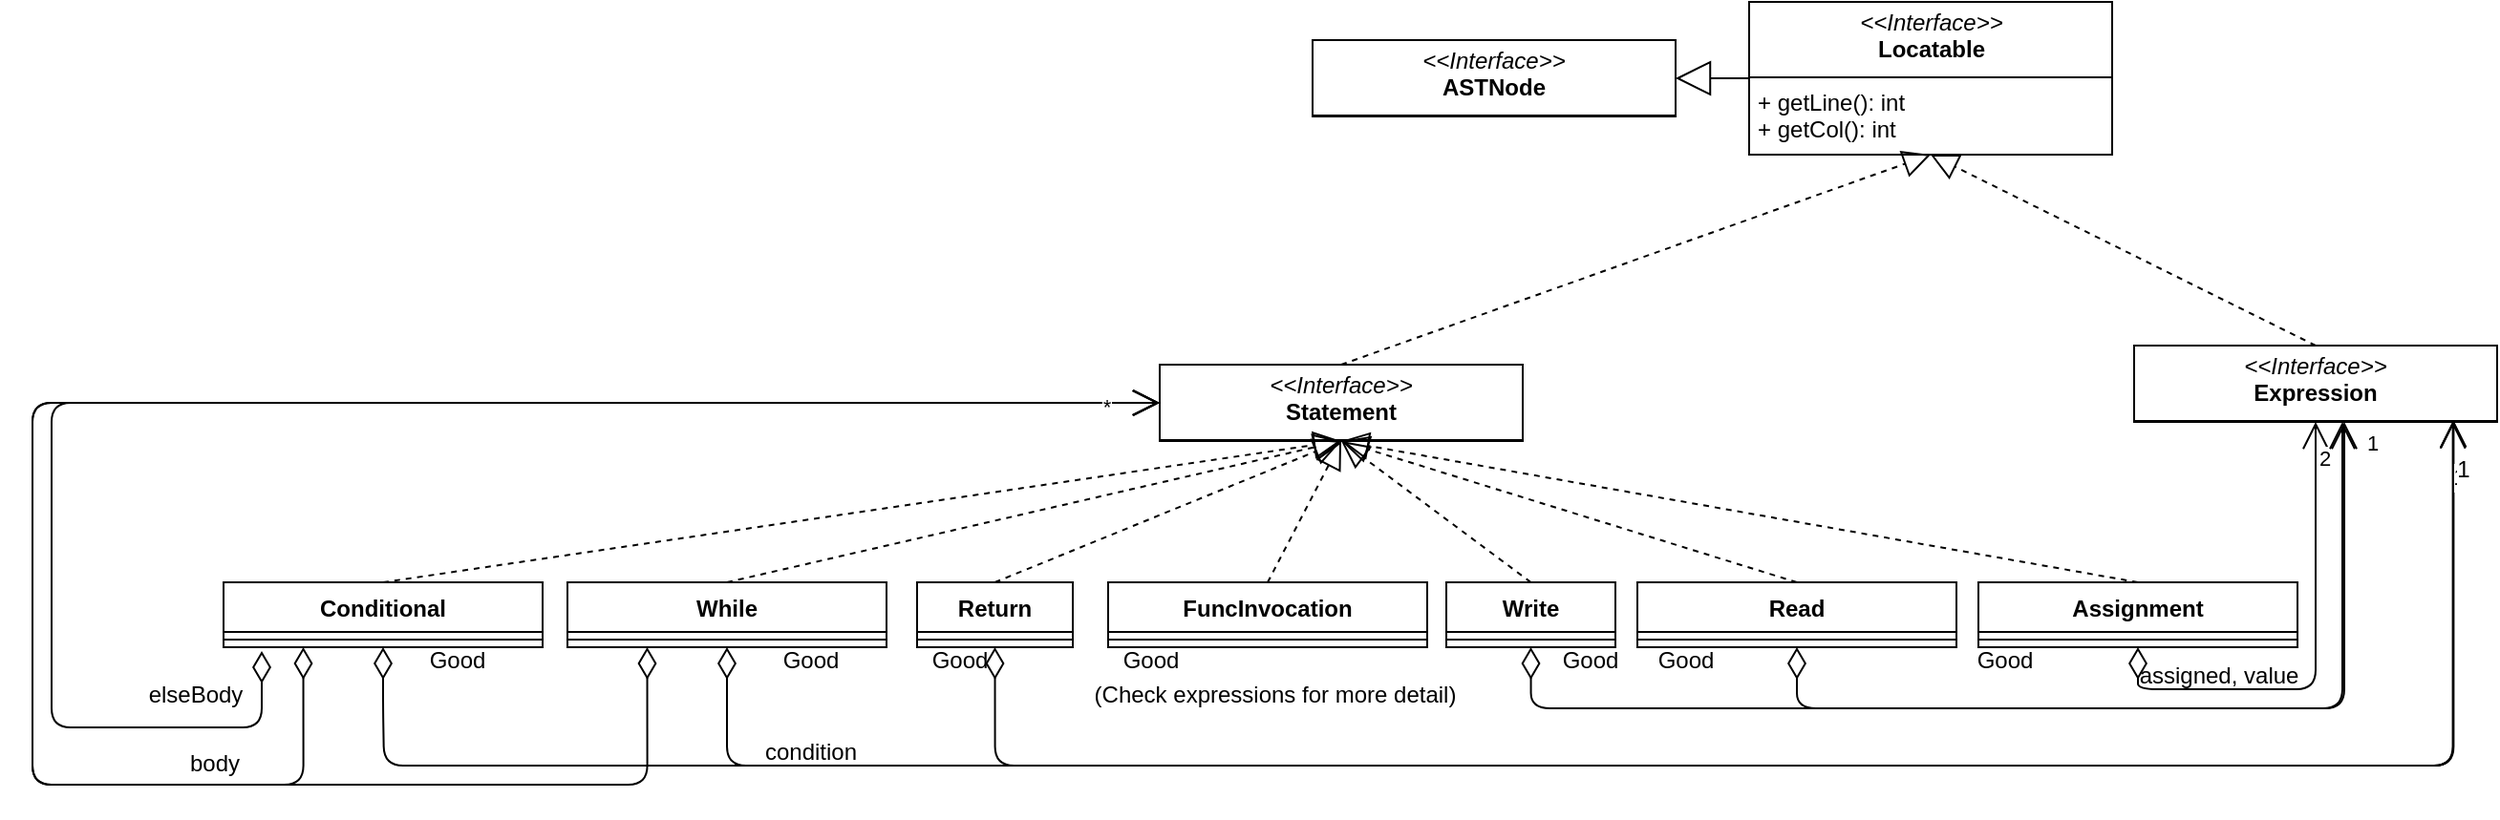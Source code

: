 <mxfile version="26.0.16">
  <diagram id="vZv2f6N4h2fVlUgS8-mH" name="Page-1">
    <mxGraphModel dx="2714" dy="886" grid="1" gridSize="10" guides="1" tooltips="1" connect="1" arrows="1" fold="1" page="1" pageScale="1" pageWidth="827" pageHeight="1169" math="0" shadow="0">
      <root>
        <mxCell id="0" />
        <mxCell id="1" parent="0" />
        <mxCell id="Nu7ug7uPrZ7eWtUiJU7z-2" value="Assignment" style="swimlane;fontStyle=1;align=center;verticalAlign=top;childLayout=stackLayout;horizontal=1;startSize=26;horizontalStack=0;resizeParent=1;resizeParentMax=0;resizeLast=0;collapsible=1;marginBottom=0;" parent="1" vertex="1">
          <mxGeometry x="408.5" y="334" width="167" height="34" as="geometry">
            <mxRectangle x="300" y="334" width="100" height="30" as="alternateBounds" />
          </mxGeometry>
        </mxCell>
        <mxCell id="Nu7ug7uPrZ7eWtUiJU7z-4" value="" style="line;strokeWidth=1;fillColor=none;align=left;verticalAlign=middle;spacingTop=-1;spacingLeft=3;spacingRight=3;rotatable=0;labelPosition=right;points=[];portConstraint=eastwest;" parent="Nu7ug7uPrZ7eWtUiJU7z-2" vertex="1">
          <mxGeometry y="26" width="167" height="8" as="geometry" />
        </mxCell>
        <mxCell id="Nu7ug7uPrZ7eWtUiJU7z-6" value="&lt;p style=&quot;margin:0px;margin-top:4px;text-align:center;&quot;&gt;&lt;i&gt;&amp;lt;&amp;lt;Interface&amp;gt;&amp;gt;&lt;/i&gt;&lt;br&gt;&lt;b&gt;Expression&lt;/b&gt;&lt;/p&gt;&lt;hr size=&quot;1&quot; style=&quot;border-style:solid;&quot;&gt;&lt;p style=&quot;margin:0px;margin-left:4px;&quot;&gt;&lt;br&gt;&lt;/p&gt;" style="verticalAlign=top;align=left;overflow=fill;html=1;whiteSpace=wrap;" parent="1" vertex="1">
          <mxGeometry x="490" y="210" width="190" height="40" as="geometry" />
        </mxCell>
        <mxCell id="Nu7ug7uPrZ7eWtUiJU7z-8" value="2" style="endArrow=open;html=1;endSize=12;startArrow=diamondThin;startSize=14;startFill=0;edgeStyle=orthogonalEdgeStyle;align=left;verticalAlign=bottom;exitX=0.5;exitY=1;exitDx=0;exitDy=0;entryX=0.5;entryY=1;entryDx=0;entryDy=0;" parent="1" source="Nu7ug7uPrZ7eWtUiJU7z-2" target="Nu7ug7uPrZ7eWtUiJU7z-6" edge="1">
          <mxGeometry x="0.78" relative="1" as="geometry">
            <mxPoint x="467" y="399" as="sourcePoint" />
            <mxPoint x="537" y="490" as="targetPoint" />
            <mxPoint as="offset" />
            <Array as="points">
              <mxPoint x="492" y="390" />
              <mxPoint x="585" y="390" />
            </Array>
          </mxGeometry>
        </mxCell>
        <mxCell id="Nu7ug7uPrZ7eWtUiJU7z-9" value="&lt;p style=&quot;margin:0px;margin-top:4px;text-align:center;&quot;&gt;&lt;i&gt;&amp;lt;&amp;lt;Interface&amp;gt;&amp;gt;&lt;/i&gt;&lt;br&gt;&lt;b&gt;Statement&lt;/b&gt;&lt;/p&gt;&lt;hr size=&quot;1&quot; style=&quot;border-style:solid;&quot;&gt;&lt;p style=&quot;margin:0px;margin-left:4px;&quot;&gt;&lt;br&gt;&lt;/p&gt;" style="verticalAlign=top;align=left;overflow=fill;html=1;whiteSpace=wrap;" parent="1" vertex="1">
          <mxGeometry x="-20" y="220" width="190" height="40" as="geometry" />
        </mxCell>
        <mxCell id="Nu7ug7uPrZ7eWtUiJU7z-10" value="" style="endArrow=block;dashed=1;endFill=0;endSize=12;html=1;entryX=0.5;entryY=1;entryDx=0;entryDy=0;exitX=0.5;exitY=0;exitDx=0;exitDy=0;" parent="1" source="Nu7ug7uPrZ7eWtUiJU7z-2" target="Nu7ug7uPrZ7eWtUiJU7z-9" edge="1">
          <mxGeometry width="160" relative="1" as="geometry">
            <mxPoint x="250" y="470" as="sourcePoint" />
            <mxPoint x="410" y="470" as="targetPoint" />
          </mxGeometry>
        </mxCell>
        <mxCell id="Nu7ug7uPrZ7eWtUiJU7z-11" value="&lt;p style=&quot;margin:0px;margin-top:4px;text-align:center;&quot;&gt;&lt;i&gt;&amp;lt;&amp;lt;Interface&amp;gt;&amp;gt;&lt;/i&gt;&lt;br&gt;&lt;b&gt;ASTNode&lt;/b&gt;&lt;/p&gt;&lt;hr size=&quot;1&quot; style=&quot;border-style:solid;&quot;&gt;&lt;p style=&quot;margin:0px;margin-left:4px;&quot;&gt;&lt;br&gt;&lt;/p&gt;" style="verticalAlign=top;align=left;overflow=fill;html=1;whiteSpace=wrap;" parent="1" vertex="1">
          <mxGeometry x="60" y="50" width="190" height="40" as="geometry" />
        </mxCell>
        <mxCell id="Nu7ug7uPrZ7eWtUiJU7z-12" value="" style="endArrow=block;endSize=16;endFill=0;html=1;entryX=1;entryY=0.5;entryDx=0;entryDy=0;exitX=0;exitY=0.5;exitDx=0;exitDy=0;" parent="1" source="Nu7ug7uPrZ7eWtUiJU7z-13" target="Nu7ug7uPrZ7eWtUiJU7z-11" edge="1">
          <mxGeometry width="160" relative="1" as="geometry">
            <mxPoint x="528.5" y="139.66" as="sourcePoint" />
            <mxPoint x="688.5" y="139.66" as="targetPoint" />
          </mxGeometry>
        </mxCell>
        <mxCell id="Nu7ug7uPrZ7eWtUiJU7z-13" value="&lt;p style=&quot;margin:0px;margin-top:4px;text-align:center;&quot;&gt;&lt;i&gt;&amp;lt;&amp;lt;Interface&amp;gt;&amp;gt;&lt;/i&gt;&lt;br&gt;&lt;b&gt;Locatable&lt;/b&gt;&lt;/p&gt;&lt;div&gt;&lt;hr size=&quot;1&quot; style=&quot;border-style:solid;&quot;&gt;&lt;p style=&quot;margin:0px;margin-left:4px;&quot;&gt;+ getLine(): int&lt;/p&gt;&lt;p style=&quot;margin:0px;margin-left:4px;&quot;&gt;+ getCol(): int&lt;/p&gt;&lt;/div&gt;" style="verticalAlign=top;align=left;overflow=fill;html=1;whiteSpace=wrap;" parent="1" vertex="1">
          <mxGeometry x="288.5" y="30" width="190" height="80" as="geometry" />
        </mxCell>
        <mxCell id="Nu7ug7uPrZ7eWtUiJU7z-14" value="" style="endArrow=block;dashed=1;endFill=0;endSize=12;html=1;entryX=0.5;entryY=1;entryDx=0;entryDy=0;exitX=0.5;exitY=0;exitDx=0;exitDy=0;" parent="1" source="Nu7ug7uPrZ7eWtUiJU7z-9" target="Nu7ug7uPrZ7eWtUiJU7z-13" edge="1">
          <mxGeometry width="160" relative="1" as="geometry">
            <mxPoint x="394" y="370" as="sourcePoint" />
            <mxPoint x="394" y="320" as="targetPoint" />
          </mxGeometry>
        </mxCell>
        <mxCell id="F5KSVw0_bZo6kfACtw9F-1" value="" style="endArrow=block;dashed=1;endFill=0;endSize=12;html=1;entryX=0.5;entryY=1;entryDx=0;entryDy=0;exitX=0.5;exitY=0;exitDx=0;exitDy=0;" parent="1" source="Nu7ug7uPrZ7eWtUiJU7z-6" target="Nu7ug7uPrZ7eWtUiJU7z-13" edge="1">
          <mxGeometry width="160" relative="1" as="geometry">
            <mxPoint x="394" y="220" as="sourcePoint" />
            <mxPoint x="394" y="190" as="targetPoint" />
          </mxGeometry>
        </mxCell>
        <mxCell id="F5KSVw0_bZo6kfACtw9F-2" value="Read" style="swimlane;fontStyle=1;align=center;verticalAlign=top;childLayout=stackLayout;horizontal=1;startSize=26;horizontalStack=0;resizeParent=1;resizeParentMax=0;resizeLast=0;collapsible=1;marginBottom=0;" parent="1" vertex="1">
          <mxGeometry x="230" y="334" width="167" height="34" as="geometry">
            <mxRectangle x="121.5" y="334" width="70" height="30" as="alternateBounds" />
          </mxGeometry>
        </mxCell>
        <mxCell id="F5KSVw0_bZo6kfACtw9F-3" value="" style="line;strokeWidth=1;fillColor=none;align=left;verticalAlign=middle;spacingTop=-1;spacingLeft=3;spacingRight=3;rotatable=0;labelPosition=right;points=[];portConstraint=eastwest;" parent="F5KSVw0_bZo6kfACtw9F-2" vertex="1">
          <mxGeometry y="26" width="167" height="8" as="geometry" />
        </mxCell>
        <mxCell id="F5KSVw0_bZo6kfACtw9F-4" value="1" style="endArrow=open;html=1;endSize=12;startArrow=diamondThin;startSize=14;startFill=0;edgeStyle=orthogonalEdgeStyle;align=left;verticalAlign=bottom;exitX=0.5;exitY=1;exitDx=0;exitDy=0;" parent="1" source="F5KSVw0_bZo6kfACtw9F-2" edge="1">
          <mxGeometry x="0.915" y="-10" relative="1" as="geometry">
            <mxPoint x="477" y="317" as="sourcePoint" />
            <mxPoint x="600" y="250" as="targetPoint" />
            <mxPoint as="offset" />
            <Array as="points">
              <mxPoint x="314" y="400" />
              <mxPoint x="600" y="400" />
            </Array>
          </mxGeometry>
        </mxCell>
        <mxCell id="F5KSVw0_bZo6kfACtw9F-5" value="" style="endArrow=block;dashed=1;endFill=0;endSize=12;html=1;entryX=0.5;entryY=1;entryDx=0;entryDy=0;exitX=0.5;exitY=0;exitDx=0;exitDy=0;" parent="1" source="F5KSVw0_bZo6kfACtw9F-2" target="Nu7ug7uPrZ7eWtUiJU7z-9" edge="1">
          <mxGeometry width="160" relative="1" as="geometry">
            <mxPoint x="204.86" y="270" as="sourcePoint" />
            <mxPoint x="204.86" y="230" as="targetPoint" />
          </mxGeometry>
        </mxCell>
        <mxCell id="HR1X8e-F4O4L8hkxpuP_-1" value="FuncInvocation" style="swimlane;fontStyle=1;align=center;verticalAlign=top;childLayout=stackLayout;horizontal=1;startSize=26;horizontalStack=0;resizeParent=1;resizeParentMax=0;resizeLast=0;collapsible=1;marginBottom=0;" parent="1" vertex="1">
          <mxGeometry x="-47" y="334" width="167" height="34" as="geometry" />
        </mxCell>
        <mxCell id="HR1X8e-F4O4L8hkxpuP_-3" value="" style="line;strokeWidth=1;fillColor=none;align=left;verticalAlign=middle;spacingTop=-1;spacingLeft=3;spacingRight=3;rotatable=0;labelPosition=right;points=[];portConstraint=eastwest;" parent="HR1X8e-F4O4L8hkxpuP_-1" vertex="1">
          <mxGeometry y="26" width="167" height="8" as="geometry" />
        </mxCell>
        <mxCell id="HR1X8e-F4O4L8hkxpuP_-4" value="" style="endArrow=block;dashed=1;endFill=0;endSize=12;html=1;entryX=0.5;entryY=1;entryDx=0;entryDy=0;exitX=0.5;exitY=0;exitDx=0;exitDy=0;" parent="1" source="HR1X8e-F4O4L8hkxpuP_-1" target="Nu7ug7uPrZ7eWtUiJU7z-9" edge="1">
          <mxGeometry width="160" relative="1" as="geometry">
            <mxPoint x="215" y="344" as="sourcePoint" />
            <mxPoint x="394" y="260" as="targetPoint" />
          </mxGeometry>
        </mxCell>
        <mxCell id="HR1X8e-F4O4L8hkxpuP_-13" value="While" style="swimlane;fontStyle=1;align=center;verticalAlign=top;childLayout=stackLayout;horizontal=1;startSize=26;horizontalStack=0;resizeParent=1;resizeParentMax=0;resizeLast=0;collapsible=1;marginBottom=0;" parent="1" vertex="1">
          <mxGeometry x="-330" y="334" width="167" height="34" as="geometry" />
        </mxCell>
        <mxCell id="HR1X8e-F4O4L8hkxpuP_-15" value="" style="line;strokeWidth=1;fillColor=none;align=left;verticalAlign=middle;spacingTop=-1;spacingLeft=3;spacingRight=3;rotatable=0;labelPosition=right;points=[];portConstraint=eastwest;" parent="HR1X8e-F4O4L8hkxpuP_-13" vertex="1">
          <mxGeometry y="26" width="167" height="8" as="geometry" />
        </mxCell>
        <mxCell id="HR1X8e-F4O4L8hkxpuP_-16" value="" style="endArrow=open;html=1;endSize=12;startArrow=diamondThin;startSize=14;startFill=0;edgeStyle=orthogonalEdgeStyle;align=left;verticalAlign=bottom;exitX=0.5;exitY=1;exitDx=0;exitDy=0;entryX=0.88;entryY=0.979;entryDx=0;entryDy=0;entryPerimeter=0;" parent="1" source="HR1X8e-F4O4L8hkxpuP_-13" target="Nu7ug7uPrZ7eWtUiJU7z-6" edge="1">
          <mxGeometry x="0.859" y="1" relative="1" as="geometry">
            <mxPoint x="-146" y="404" as="sourcePoint" />
            <mxPoint x="643" y="260" as="targetPoint" />
            <mxPoint as="offset" />
            <Array as="points">
              <mxPoint x="-246" y="430" />
              <mxPoint x="657" y="430" />
            </Array>
          </mxGeometry>
        </mxCell>
        <mxCell id="HR1X8e-F4O4L8hkxpuP_-17" value="1" style="edgeLabel;html=1;align=center;verticalAlign=middle;resizable=0;points=[];fontSize=12;" parent="HR1X8e-F4O4L8hkxpuP_-16" connectable="0" vertex="1">
          <mxGeometry x="0.948" y="-3" relative="1" as="geometry">
            <mxPoint as="offset" />
          </mxGeometry>
        </mxCell>
        <mxCell id="HR1X8e-F4O4L8hkxpuP_-18" value="" style="endArrow=block;dashed=1;endFill=0;endSize=12;html=1;entryX=0.5;entryY=1;entryDx=0;entryDy=0;exitX=0.5;exitY=0;exitDx=0;exitDy=0;" parent="1" source="HR1X8e-F4O4L8hkxpuP_-13" target="Nu7ug7uPrZ7eWtUiJU7z-9" edge="1">
          <mxGeometry width="160" relative="1" as="geometry">
            <mxPoint x="-146" y="344" as="sourcePoint" />
            <mxPoint x="394" y="260" as="targetPoint" />
          </mxGeometry>
        </mxCell>
        <mxCell id="HR1X8e-F4O4L8hkxpuP_-19" value="Conditional" style="swimlane;fontStyle=1;align=center;verticalAlign=top;childLayout=stackLayout;horizontal=1;startSize=26;horizontalStack=0;resizeParent=1;resizeParentMax=0;resizeLast=0;collapsible=1;marginBottom=0;" parent="1" vertex="1">
          <mxGeometry x="-510" y="334" width="167" height="34" as="geometry" />
        </mxCell>
        <mxCell id="HR1X8e-F4O4L8hkxpuP_-20" value="" style="line;strokeWidth=1;fillColor=none;align=left;verticalAlign=middle;spacingTop=-1;spacingLeft=3;spacingRight=3;rotatable=0;labelPosition=right;points=[];portConstraint=eastwest;" parent="HR1X8e-F4O4L8hkxpuP_-19" vertex="1">
          <mxGeometry y="26" width="167" height="8" as="geometry" />
        </mxCell>
        <mxCell id="HR1X8e-F4O4L8hkxpuP_-22" value="" style="endArrow=open;html=1;endSize=12;startArrow=diamondThin;startSize=14;startFill=0;edgeStyle=orthogonalEdgeStyle;align=left;verticalAlign=bottom;exitX=0.25;exitY=1;exitDx=0;exitDy=0;entryX=0;entryY=0.5;entryDx=0;entryDy=0;" parent="1" source="HR1X8e-F4O4L8hkxpuP_-13" target="Nu7ug7uPrZ7eWtUiJU7z-9" edge="1">
          <mxGeometry x="0.859" y="1" relative="1" as="geometry">
            <mxPoint x="-139" y="378" as="sourcePoint" />
            <mxPoint x="667" y="259" as="targetPoint" />
            <mxPoint as="offset" />
            <Array as="points">
              <mxPoint x="-288" y="440" />
              <mxPoint x="-610" y="440" />
              <mxPoint x="-610" y="240" />
            </Array>
          </mxGeometry>
        </mxCell>
        <mxCell id="HR1X8e-F4O4L8hkxpuP_-26" value="" style="endArrow=block;dashed=1;endFill=0;endSize=12;html=1;entryX=0.5;entryY=1;entryDx=0;entryDy=0;exitX=0.5;exitY=0;exitDx=0;exitDy=0;" parent="1" source="HR1X8e-F4O4L8hkxpuP_-19" target="Nu7ug7uPrZ7eWtUiJU7z-9" edge="1">
          <mxGeometry width="160" relative="1" as="geometry">
            <mxPoint x="-139" y="344" as="sourcePoint" />
            <mxPoint x="394" y="260" as="targetPoint" />
          </mxGeometry>
        </mxCell>
        <mxCell id="HR1X8e-F4O4L8hkxpuP_-27" value="" style="endArrow=open;html=1;endSize=12;startArrow=diamondThin;startSize=14;startFill=0;edgeStyle=orthogonalEdgeStyle;align=left;verticalAlign=bottom;exitX=0.5;exitY=1;exitDx=0;exitDy=0;entryX=0.878;entryY=0.994;entryDx=0;entryDy=0;entryPerimeter=0;" parent="1" source="HR1X8e-F4O4L8hkxpuP_-19" target="Nu7ug7uPrZ7eWtUiJU7z-6" edge="1">
          <mxGeometry x="0.859" y="1" relative="1" as="geometry">
            <mxPoint x="-139" y="378" as="sourcePoint" />
            <mxPoint x="667" y="259" as="targetPoint" />
            <mxPoint as="offset" />
            <Array as="points">
              <mxPoint x="-426" y="400" />
              <mxPoint x="-426" y="400" />
              <mxPoint x="-426" y="430" />
              <mxPoint x="657" y="430" />
            </Array>
          </mxGeometry>
        </mxCell>
        <mxCell id="HR1X8e-F4O4L8hkxpuP_-29" value="" style="endArrow=open;html=1;endSize=12;startArrow=diamondThin;startSize=14;startFill=0;edgeStyle=orthogonalEdgeStyle;align=left;verticalAlign=bottom;entryX=0;entryY=0.5;entryDx=0;entryDy=0;exitX=0.25;exitY=1;exitDx=0;exitDy=0;" parent="1" source="HR1X8e-F4O4L8hkxpuP_-19" target="Nu7ug7uPrZ7eWtUiJU7z-9" edge="1">
          <mxGeometry x="0.859" y="1" relative="1" as="geometry">
            <mxPoint x="-370" y="370" as="sourcePoint" />
            <mxPoint x="288.5" y="260" as="targetPoint" />
            <mxPoint as="offset" />
            <Array as="points">
              <mxPoint x="-468" y="440" />
              <mxPoint x="-610" y="440" />
              <mxPoint x="-610" y="240" />
            </Array>
          </mxGeometry>
        </mxCell>
        <mxCell id="HR1X8e-F4O4L8hkxpuP_-31" value="Return" style="swimlane;fontStyle=1;align=center;verticalAlign=top;childLayout=stackLayout;horizontal=1;startSize=26;horizontalStack=0;resizeParent=1;resizeParentMax=0;resizeLast=0;collapsible=1;marginBottom=0;" parent="1" vertex="1">
          <mxGeometry x="-147" y="334" width="81.5" height="34" as="geometry">
            <mxRectangle x="300" y="334" width="100" height="30" as="alternateBounds" />
          </mxGeometry>
        </mxCell>
        <mxCell id="HR1X8e-F4O4L8hkxpuP_-32" value="" style="line;strokeWidth=1;fillColor=none;align=left;verticalAlign=middle;spacingTop=-1;spacingLeft=3;spacingRight=3;rotatable=0;labelPosition=right;points=[];portConstraint=eastwest;" parent="HR1X8e-F4O4L8hkxpuP_-31" vertex="1">
          <mxGeometry y="26" width="81.5" height="8" as="geometry" />
        </mxCell>
        <mxCell id="HR1X8e-F4O4L8hkxpuP_-35" value="" style="endArrow=open;html=1;endSize=12;startArrow=diamondThin;startSize=14;startFill=0;edgeStyle=orthogonalEdgeStyle;align=left;verticalAlign=bottom;exitX=0.5;exitY=1;exitDx=0;exitDy=0;entryX=0.879;entryY=0.978;entryDx=0;entryDy=0;entryPerimeter=0;" parent="1" source="HR1X8e-F4O4L8hkxpuP_-31" target="Nu7ug7uPrZ7eWtUiJU7z-6" edge="1">
          <mxGeometry x="0.859" y="1" relative="1" as="geometry">
            <mxPoint x="-140" y="378" as="sourcePoint" />
            <mxPoint x="660" y="250" as="targetPoint" />
            <mxPoint as="offset" />
            <Array as="points">
              <mxPoint x="-106" y="430" />
              <mxPoint x="657" y="430" />
            </Array>
          </mxGeometry>
        </mxCell>
        <mxCell id="HR1X8e-F4O4L8hkxpuP_-36" value="1" style="edgeLabel;html=1;align=center;verticalAlign=middle;resizable=0;points=[];fontSize=12;" parent="HR1X8e-F4O4L8hkxpuP_-35" connectable="0" vertex="1">
          <mxGeometry x="0.948" y="-3" relative="1" as="geometry">
            <mxPoint x="2" as="offset" />
          </mxGeometry>
        </mxCell>
        <mxCell id="HR1X8e-F4O4L8hkxpuP_-37" value="" style="endArrow=block;dashed=1;endFill=0;endSize=12;html=1;entryX=0.5;entryY=1;entryDx=0;entryDy=0;exitX=0.5;exitY=0;exitDx=0;exitDy=0;" parent="1" source="HR1X8e-F4O4L8hkxpuP_-31" target="Nu7ug7uPrZ7eWtUiJU7z-9" edge="1">
          <mxGeometry width="160" relative="1" as="geometry">
            <mxPoint x="144" y="344" as="sourcePoint" />
            <mxPoint x="394" y="260" as="targetPoint" />
          </mxGeometry>
        </mxCell>
        <mxCell id="CxQEVoUlbE7OvthY8f_t-7" value="assigned, value" style="text;html=1;align=center;verticalAlign=middle;resizable=0;points=[];autosize=1;strokeColor=none;fillColor=none;" parent="1" vertex="1">
          <mxGeometry x="478.5" y="368" width="110" height="30" as="geometry" />
        </mxCell>
        <mxCell id="CxQEVoUlbE7OvthY8f_t-8" value="Good" style="text;html=1;align=center;verticalAlign=middle;resizable=0;points=[];autosize=1;strokeColor=none;fillColor=none;" parent="1" vertex="1">
          <mxGeometry x="397" y="360" width="50" height="30" as="geometry" />
        </mxCell>
        <mxCell id="CxQEVoUlbE7OvthY8f_t-9" value="Write" style="swimlane;fontStyle=1;align=center;verticalAlign=top;childLayout=stackLayout;horizontal=1;startSize=26;horizontalStack=0;resizeParent=1;resizeParentMax=0;resizeLast=0;collapsible=1;marginBottom=0;" parent="1" vertex="1">
          <mxGeometry x="130" y="334" width="88.5" height="34" as="geometry">
            <mxRectangle x="121.5" y="334" width="70" height="30" as="alternateBounds" />
          </mxGeometry>
        </mxCell>
        <mxCell id="CxQEVoUlbE7OvthY8f_t-10" value="" style="line;strokeWidth=1;fillColor=none;align=left;verticalAlign=middle;spacingTop=-1;spacingLeft=3;spacingRight=3;rotatable=0;labelPosition=right;points=[];portConstraint=eastwest;" parent="CxQEVoUlbE7OvthY8f_t-9" vertex="1">
          <mxGeometry y="26" width="88.5" height="8" as="geometry" />
        </mxCell>
        <mxCell id="CxQEVoUlbE7OvthY8f_t-11" value="" style="endArrow=open;html=1;endSize=12;startArrow=diamondThin;startSize=14;startFill=0;edgeStyle=orthogonalEdgeStyle;align=left;verticalAlign=bottom;exitX=0.5;exitY=1;exitDx=0;exitDy=0;entryX=0.575;entryY=1;entryDx=0;entryDy=0;entryPerimeter=0;" parent="1" source="CxQEVoUlbE7OvthY8f_t-9" target="Nu7ug7uPrZ7eWtUiJU7z-6" edge="1">
          <mxGeometry x="0.859" y="1" relative="1" as="geometry">
            <mxPoint x="324" y="378" as="sourcePoint" />
            <mxPoint x="610" y="260" as="targetPoint" />
            <mxPoint as="offset" />
            <Array as="points">
              <mxPoint x="174" y="400" />
              <mxPoint x="599" y="400" />
              <mxPoint x="599" y="250" />
            </Array>
          </mxGeometry>
        </mxCell>
        <mxCell id="CxQEVoUlbE7OvthY8f_t-12" value="Good" style="text;html=1;align=center;verticalAlign=middle;resizable=0;points=[];autosize=1;strokeColor=none;fillColor=none;" parent="1" vertex="1">
          <mxGeometry x="230" y="360" width="50" height="30" as="geometry" />
        </mxCell>
        <mxCell id="CxQEVoUlbE7OvthY8f_t-13" value="Good" style="text;html=1;align=center;verticalAlign=middle;resizable=0;points=[];autosize=1;strokeColor=none;fillColor=none;" parent="1" vertex="1">
          <mxGeometry x="180" y="360" width="50" height="30" as="geometry" />
        </mxCell>
        <mxCell id="CxQEVoUlbE7OvthY8f_t-14" value="Good" style="text;html=1;align=center;verticalAlign=middle;resizable=0;points=[];autosize=1;strokeColor=none;fillColor=none;" parent="1" vertex="1">
          <mxGeometry x="-150" y="360" width="50" height="30" as="geometry" />
        </mxCell>
        <mxCell id="CxQEVoUlbE7OvthY8f_t-15" value="condition" style="text;html=1;align=center;verticalAlign=middle;resizable=0;points=[];autosize=1;strokeColor=none;fillColor=none;" parent="1" vertex="1">
          <mxGeometry x="-238" y="408" width="70" height="30" as="geometry" />
        </mxCell>
        <mxCell id="CxQEVoUlbE7OvthY8f_t-17" value="Good" style="text;html=1;align=center;verticalAlign=middle;resizable=0;points=[];autosize=1;strokeColor=none;fillColor=none;" parent="1" vertex="1">
          <mxGeometry x="-228" y="360" width="50" height="30" as="geometry" />
        </mxCell>
        <mxCell id="CxQEVoUlbE7OvthY8f_t-18" value="" style="endArrow=open;html=1;endSize=12;startArrow=diamondThin;startSize=14;startFill=0;edgeStyle=orthogonalEdgeStyle;align=left;verticalAlign=bottom;entryX=0;entryY=0.5;entryDx=0;entryDy=0;" parent="1" target="Nu7ug7uPrZ7eWtUiJU7z-9" edge="1">
          <mxGeometry x="0.859" y="1" relative="1" as="geometry">
            <mxPoint x="-490" y="370" as="sourcePoint" />
            <mxPoint x="-20" y="240" as="targetPoint" />
            <mxPoint as="offset" />
            <Array as="points">
              <mxPoint x="-490" y="410" />
              <mxPoint x="-600" y="410" />
              <mxPoint x="-600" y="240" />
            </Array>
          </mxGeometry>
        </mxCell>
        <mxCell id="CxQEVoUlbE7OvthY8f_t-19" value="*" style="edgeLabel;html=1;align=center;verticalAlign=middle;resizable=0;points=[];" parent="CxQEVoUlbE7OvthY8f_t-18" connectable="0" vertex="1">
          <mxGeometry x="0.938" y="-2" relative="1" as="geometry">
            <mxPoint as="offset" />
          </mxGeometry>
        </mxCell>
        <mxCell id="CxQEVoUlbE7OvthY8f_t-20" value="body" style="text;html=1;align=center;verticalAlign=middle;resizable=0;points=[];autosize=1;strokeColor=none;fillColor=none;" parent="1" vertex="1">
          <mxGeometry x="-540" y="414" width="50" height="30" as="geometry" />
        </mxCell>
        <mxCell id="CxQEVoUlbE7OvthY8f_t-21" value="elseBody" style="text;html=1;align=center;verticalAlign=middle;resizable=0;points=[];autosize=1;strokeColor=none;fillColor=none;" parent="1" vertex="1">
          <mxGeometry x="-560" y="378" width="70" height="30" as="geometry" />
        </mxCell>
        <mxCell id="CxQEVoUlbE7OvthY8f_t-22" value="Good" style="text;html=1;align=center;verticalAlign=middle;resizable=0;points=[];autosize=1;strokeColor=none;fillColor=none;" parent="1" vertex="1">
          <mxGeometry x="-413" y="360" width="50" height="30" as="geometry" />
        </mxCell>
        <mxCell id="CxQEVoUlbE7OvthY8f_t-23" value="Good" style="text;html=1;align=center;verticalAlign=middle;resizable=0;points=[];autosize=1;strokeColor=none;fillColor=none;" parent="1" vertex="1">
          <mxGeometry x="-50" y="360" width="50" height="30" as="geometry" />
        </mxCell>
        <mxCell id="CxQEVoUlbE7OvthY8f_t-26" value="(Check expressions for more detail)" style="text;html=1;align=center;verticalAlign=middle;resizable=0;points=[];autosize=1;strokeColor=none;fillColor=none;" parent="1" vertex="1">
          <mxGeometry x="-65.5" y="378" width="210" height="30" as="geometry" />
        </mxCell>
        <mxCell id="EEYW81_hvt4GQjVsJ5dQ-1" value="" style="endArrow=block;dashed=1;endFill=0;endSize=12;html=1;entryX=0.5;entryY=1;entryDx=0;entryDy=0;exitX=0.5;exitY=0;exitDx=0;exitDy=0;" parent="1" source="CxQEVoUlbE7OvthY8f_t-9" target="Nu7ug7uPrZ7eWtUiJU7z-9" edge="1">
          <mxGeometry width="160" relative="1" as="geometry">
            <mxPoint x="324" y="344" as="sourcePoint" />
            <mxPoint x="394" y="260" as="targetPoint" />
          </mxGeometry>
        </mxCell>
      </root>
    </mxGraphModel>
  </diagram>
</mxfile>
